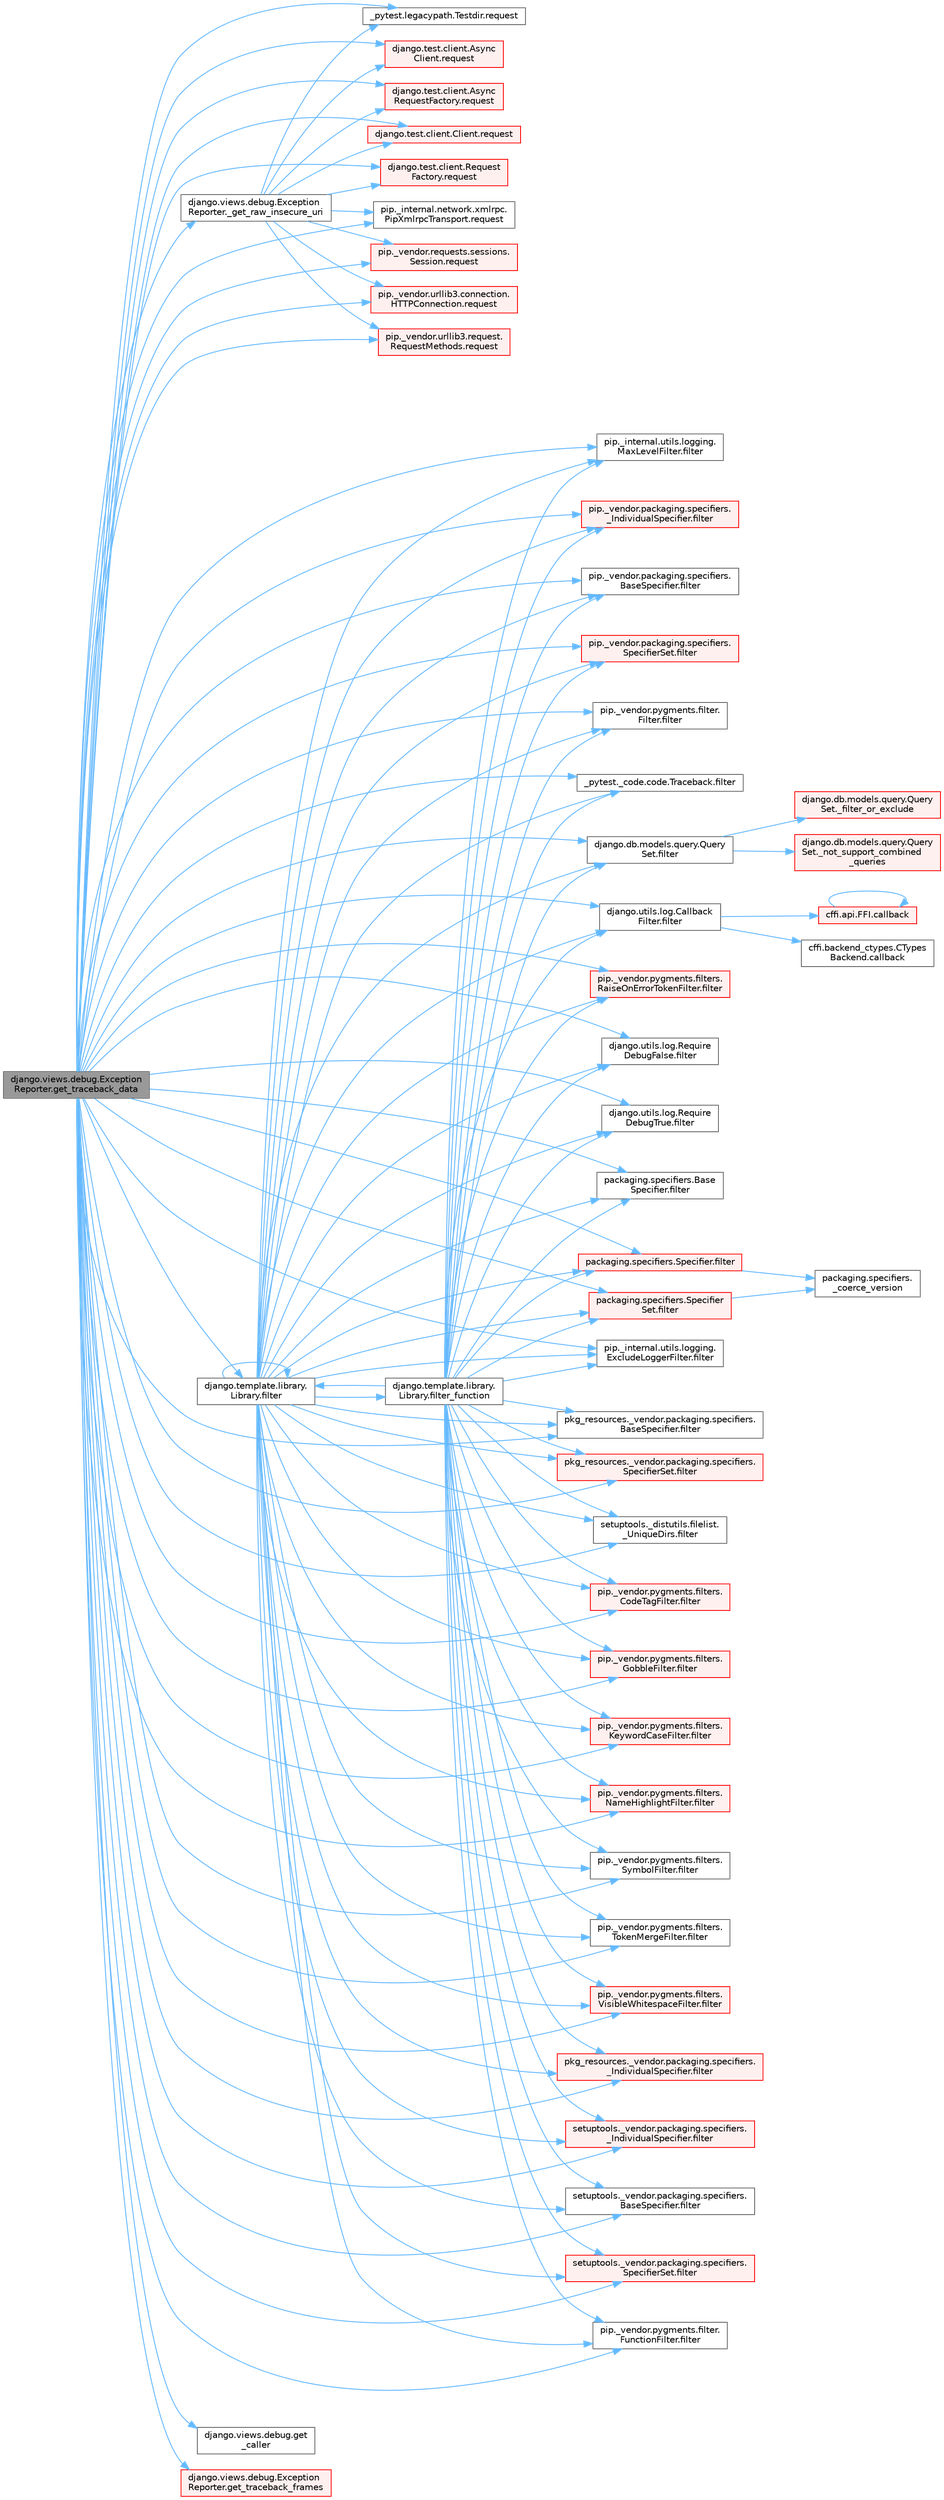digraph "django.views.debug.ExceptionReporter.get_traceback_data"
{
 // LATEX_PDF_SIZE
  bgcolor="transparent";
  edge [fontname=Helvetica,fontsize=10,labelfontname=Helvetica,labelfontsize=10];
  node [fontname=Helvetica,fontsize=10,shape=box,height=0.2,width=0.4];
  rankdir="LR";
  Node1 [id="Node000001",label="django.views.debug.Exception\lReporter.get_traceback_data",height=0.2,width=0.4,color="gray40", fillcolor="grey60", style="filled", fontcolor="black",tooltip=" "];
  Node1 -> Node2 [id="edge1_Node000001_Node000002",color="steelblue1",style="solid",tooltip=" "];
  Node2 [id="Node000002",label="django.views.debug.Exception\lReporter._get_raw_insecure_uri",height=0.2,width=0.4,color="grey40", fillcolor="white", style="filled",URL="$classdjango_1_1views_1_1debug_1_1_exception_reporter.html#a7a7120cc6b92c3e1a0b855e351c30f42",tooltip=" "];
  Node2 -> Node3 [id="edge2_Node000002_Node000003",color="steelblue1",style="solid",tooltip=" "];
  Node3 [id="Node000003",label="_pytest.legacypath.Testdir.request",height=0.2,width=0.4,color="grey40", fillcolor="white", style="filled",URL="$class__pytest_1_1legacypath_1_1_testdir.html#a0e10c900efcd764da85254119e4d64c4",tooltip=" "];
  Node2 -> Node4 [id="edge3_Node000002_Node000004",color="steelblue1",style="solid",tooltip=" "];
  Node4 [id="Node000004",label="django.test.client.Async\lClient.request",height=0.2,width=0.4,color="red", fillcolor="#FFF0F0", style="filled",URL="$classdjango_1_1test_1_1client_1_1_async_client.html#a891cc2f6b81dcf3583bbbde8d21a713a",tooltip=" "];
  Node2 -> Node6 [id="edge4_Node000002_Node000006",color="steelblue1",style="solid",tooltip=" "];
  Node6 [id="Node000006",label="django.test.client.Async\lRequestFactory.request",height=0.2,width=0.4,color="red", fillcolor="#FFF0F0", style="filled",URL="$classdjango_1_1test_1_1client_1_1_async_request_factory.html#aab026845547a4c2d9203b8710b90f6cd",tooltip=" "];
  Node2 -> Node7 [id="edge5_Node000002_Node000007",color="steelblue1",style="solid",tooltip=" "];
  Node7 [id="Node000007",label="django.test.client.Client.request",height=0.2,width=0.4,color="red", fillcolor="#FFF0F0", style="filled",URL="$classdjango_1_1test_1_1client_1_1_client.html#a2f51c5251142ab6503937051936e33fa",tooltip=" "];
  Node2 -> Node470 [id="edge6_Node000002_Node000470",color="steelblue1",style="solid",tooltip=" "];
  Node470 [id="Node000470",label="django.test.client.Request\lFactory.request",height=0.2,width=0.4,color="red", fillcolor="#FFF0F0", style="filled",URL="$classdjango_1_1test_1_1client_1_1_request_factory.html#adae411ab0df6839c5364b647e4dc63ad",tooltip=" "];
  Node2 -> Node471 [id="edge7_Node000002_Node000471",color="steelblue1",style="solid",tooltip=" "];
  Node471 [id="Node000471",label="pip._internal.network.xmlrpc.\lPipXmlrpcTransport.request",height=0.2,width=0.4,color="grey40", fillcolor="white", style="filled",URL="$classpip_1_1__internal_1_1network_1_1xmlrpc_1_1_pip_xmlrpc_transport.html#a91d1ed180fbf8bcc25f6747a72614c5f",tooltip=" "];
  Node2 -> Node472 [id="edge8_Node000002_Node000472",color="steelblue1",style="solid",tooltip=" "];
  Node472 [id="Node000472",label="pip._vendor.requests.sessions.\lSession.request",height=0.2,width=0.4,color="red", fillcolor="#FFF0F0", style="filled",URL="$classpip_1_1__vendor_1_1requests_1_1sessions_1_1_session.html#a3dddfa16e93faa1a1a553936d913482b",tooltip=" "];
  Node2 -> Node988 [id="edge9_Node000002_Node000988",color="steelblue1",style="solid",tooltip=" "];
  Node988 [id="Node000988",label="pip._vendor.urllib3.connection.\lHTTPConnection.request",height=0.2,width=0.4,color="red", fillcolor="#FFF0F0", style="filled",URL="$classpip_1_1__vendor_1_1urllib3_1_1connection_1_1_h_t_t_p_connection.html#a67e552c4d242e4169bdf7319269a417f",tooltip=" "];
  Node2 -> Node990 [id="edge10_Node000002_Node000990",color="steelblue1",style="solid",tooltip=" "];
  Node990 [id="Node000990",label="pip._vendor.urllib3.request.\lRequestMethods.request",height=0.2,width=0.4,color="red", fillcolor="#FFF0F0", style="filled",URL="$classpip_1_1__vendor_1_1urllib3_1_1request_1_1_request_methods.html#a73541f2f0edc7df7413b043e33c69e7f",tooltip=" "];
  Node1 -> Node43 [id="edge11_Node000001_Node000043",color="steelblue1",style="solid",tooltip=" "];
  Node43 [id="Node000043",label="_pytest._code.code.Traceback.filter",height=0.2,width=0.4,color="grey40", fillcolor="white", style="filled",URL="$class__pytest_1_1__code_1_1code_1_1_traceback.html#a55d326907d5380a46c4d3e52f002d33f",tooltip=" "];
  Node1 -> Node44 [id="edge12_Node000001_Node000044",color="steelblue1",style="solid",tooltip=" "];
  Node44 [id="Node000044",label="django.db.models.query.Query\lSet.filter",height=0.2,width=0.4,color="grey40", fillcolor="white", style="filled",URL="$classdjango_1_1db_1_1models_1_1query_1_1_query_set.html#a9c23f79ac5a5310d628b025b5ab7b7c5",tooltip=" "];
  Node44 -> Node45 [id="edge13_Node000044_Node000045",color="steelblue1",style="solid",tooltip=" "];
  Node45 [id="Node000045",label="django.db.models.query.Query\lSet._filter_or_exclude",height=0.2,width=0.4,color="red", fillcolor="#FFF0F0", style="filled",URL="$classdjango_1_1db_1_1models_1_1query_1_1_query_set.html#aaf90830d4e1b2ee4bdf10fb60f08aced",tooltip=" "];
  Node44 -> Node46 [id="edge14_Node000044_Node000046",color="steelblue1",style="solid",tooltip=" "];
  Node46 [id="Node000046",label="django.db.models.query.Query\lSet._not_support_combined\l_queries",height=0.2,width=0.4,color="red", fillcolor="#FFF0F0", style="filled",URL="$classdjango_1_1db_1_1models_1_1query_1_1_query_set.html#aa8310ec206924c94141bef75563958e2",tooltip=" "];
  Node1 -> Node47 [id="edge15_Node000001_Node000047",color="steelblue1",style="solid",tooltip=" "];
  Node47 [id="Node000047",label="django.template.library.\lLibrary.filter",height=0.2,width=0.4,color="grey40", fillcolor="white", style="filled",URL="$classdjango_1_1template_1_1library_1_1_library.html#ac67bb1211ffc0354d5bf33029a58aa43",tooltip=" "];
  Node47 -> Node43 [id="edge16_Node000047_Node000043",color="steelblue1",style="solid",tooltip=" "];
  Node47 -> Node44 [id="edge17_Node000047_Node000044",color="steelblue1",style="solid",tooltip=" "];
  Node47 -> Node47 [id="edge18_Node000047_Node000047",color="steelblue1",style="solid",tooltip=" "];
  Node47 -> Node48 [id="edge19_Node000047_Node000048",color="steelblue1",style="solid",tooltip=" "];
  Node48 [id="Node000048",label="django.utils.log.Callback\lFilter.filter",height=0.2,width=0.4,color="grey40", fillcolor="white", style="filled",URL="$classdjango_1_1utils_1_1log_1_1_callback_filter.html#acd2761b2200a4e66f4bd5b729ac43db2",tooltip=" "];
  Node48 -> Node49 [id="edge20_Node000048_Node000049",color="steelblue1",style="solid",tooltip=" "];
  Node49 [id="Node000049",label="cffi.api.FFI.callback",height=0.2,width=0.4,color="red", fillcolor="#FFF0F0", style="filled",URL="$classcffi_1_1api_1_1_f_f_i.html#a4e791803c5d07525465c8f1caeead188",tooltip=" "];
  Node49 -> Node49 [id="edge21_Node000049_Node000049",color="steelblue1",style="solid",tooltip=" "];
  Node48 -> Node53 [id="edge22_Node000048_Node000053",color="steelblue1",style="solid",tooltip=" "];
  Node53 [id="Node000053",label="cffi.backend_ctypes.CTypes\lBackend.callback",height=0.2,width=0.4,color="grey40", fillcolor="white", style="filled",URL="$classcffi_1_1backend__ctypes_1_1_c_types_backend.html#a6d540075e2cce4715ecc40b863b8dbcc",tooltip=" "];
  Node47 -> Node54 [id="edge23_Node000047_Node000054",color="steelblue1",style="solid",tooltip=" "];
  Node54 [id="Node000054",label="django.utils.log.Require\lDebugFalse.filter",height=0.2,width=0.4,color="grey40", fillcolor="white", style="filled",URL="$classdjango_1_1utils_1_1log_1_1_require_debug_false.html#a42e51835198458e09fb949a7af83bef8",tooltip=" "];
  Node47 -> Node55 [id="edge24_Node000047_Node000055",color="steelblue1",style="solid",tooltip=" "];
  Node55 [id="Node000055",label="django.utils.log.Require\lDebugTrue.filter",height=0.2,width=0.4,color="grey40", fillcolor="white", style="filled",URL="$classdjango_1_1utils_1_1log_1_1_require_debug_true.html#a8e1e027eea730028f70556810076c0e8",tooltip=" "];
  Node47 -> Node56 [id="edge25_Node000047_Node000056",color="steelblue1",style="solid",tooltip=" "];
  Node56 [id="Node000056",label="packaging.specifiers.Base\lSpecifier.filter",height=0.2,width=0.4,color="grey40", fillcolor="white", style="filled",URL="$classpackaging_1_1specifiers_1_1_base_specifier.html#aa87c3c882d19a56dd1f949c4b1bde70d",tooltip=" "];
  Node47 -> Node57 [id="edge26_Node000047_Node000057",color="steelblue1",style="solid",tooltip=" "];
  Node57 [id="Node000057",label="packaging.specifiers.Specifier.filter",height=0.2,width=0.4,color="red", fillcolor="#FFF0F0", style="filled",URL="$classpackaging_1_1specifiers_1_1_specifier.html#a22d9e14c5343d89e742b098b6d7997f7",tooltip=" "];
  Node57 -> Node58 [id="edge27_Node000057_Node000058",color="steelblue1",style="solid",tooltip=" "];
  Node58 [id="Node000058",label="packaging.specifiers.\l_coerce_version",height=0.2,width=0.4,color="grey40", fillcolor="white", style="filled",URL="$namespacepackaging_1_1specifiers.html#a075a73fc9deabd0af51612073a3a44bf",tooltip=" "];
  Node47 -> Node98 [id="edge28_Node000047_Node000098",color="steelblue1",style="solid",tooltip=" "];
  Node98 [id="Node000098",label="packaging.specifiers.Specifier\lSet.filter",height=0.2,width=0.4,color="red", fillcolor="#FFF0F0", style="filled",URL="$classpackaging_1_1specifiers_1_1_specifier_set.html#a65b70b2cc0c5bad34b31461955a36d87",tooltip=" "];
  Node98 -> Node58 [id="edge29_Node000098_Node000058",color="steelblue1",style="solid",tooltip=" "];
  Node47 -> Node129 [id="edge30_Node000047_Node000129",color="steelblue1",style="solid",tooltip=" "];
  Node129 [id="Node000129",label="pip._internal.utils.logging.\lExcludeLoggerFilter.filter",height=0.2,width=0.4,color="grey40", fillcolor="white", style="filled",URL="$classpip_1_1__internal_1_1utils_1_1logging_1_1_exclude_logger_filter.html#a633a3ddcdc0ebbb98edf2f1e0759d22a",tooltip=" "];
  Node47 -> Node130 [id="edge31_Node000047_Node000130",color="steelblue1",style="solid",tooltip=" "];
  Node130 [id="Node000130",label="pip._internal.utils.logging.\lMaxLevelFilter.filter",height=0.2,width=0.4,color="grey40", fillcolor="white", style="filled",URL="$classpip_1_1__internal_1_1utils_1_1logging_1_1_max_level_filter.html#ac46bbe4d91f47ed8f818f64d25ed2085",tooltip=" "];
  Node47 -> Node131 [id="edge32_Node000047_Node000131",color="steelblue1",style="solid",tooltip=" "];
  Node131 [id="Node000131",label="pip._vendor.packaging.specifiers.\l_IndividualSpecifier.filter",height=0.2,width=0.4,color="red", fillcolor="#FFF0F0", style="filled",URL="$classpip_1_1__vendor_1_1packaging_1_1specifiers_1_1___individual_specifier.html#a6203976cfa5ddd6a1f47f8dfe0669fd7",tooltip=" "];
  Node47 -> Node158 [id="edge33_Node000047_Node000158",color="steelblue1",style="solid",tooltip=" "];
  Node158 [id="Node000158",label="pip._vendor.packaging.specifiers.\lBaseSpecifier.filter",height=0.2,width=0.4,color="grey40", fillcolor="white", style="filled",URL="$classpip_1_1__vendor_1_1packaging_1_1specifiers_1_1_base_specifier.html#a1b2ef14b953df0cf1a317ea573d0ea5a",tooltip=" "];
  Node47 -> Node159 [id="edge34_Node000047_Node000159",color="steelblue1",style="solid",tooltip=" "];
  Node159 [id="Node000159",label="pip._vendor.packaging.specifiers.\lSpecifierSet.filter",height=0.2,width=0.4,color="red", fillcolor="#FFF0F0", style="filled",URL="$classpip_1_1__vendor_1_1packaging_1_1specifiers_1_1_specifier_set.html#a3d7a4e9a4cb787385e37d5832bcc0a64",tooltip=" "];
  Node47 -> Node160 [id="edge35_Node000047_Node000160",color="steelblue1",style="solid",tooltip=" "];
  Node160 [id="Node000160",label="pip._vendor.pygments.filter.\lFilter.filter",height=0.2,width=0.4,color="grey40", fillcolor="white", style="filled",URL="$classpip_1_1__vendor_1_1pygments_1_1filter_1_1_filter.html#a970c118f059ea361c8f184fd86c6873d",tooltip=" "];
  Node47 -> Node161 [id="edge36_Node000047_Node000161",color="steelblue1",style="solid",tooltip=" "];
  Node161 [id="Node000161",label="pip._vendor.pygments.filter.\lFunctionFilter.filter",height=0.2,width=0.4,color="grey40", fillcolor="white", style="filled",URL="$classpip_1_1__vendor_1_1pygments_1_1filter_1_1_function_filter.html#a795616d337e49ea853139b0b96d481e7",tooltip=" "];
  Node47 -> Node162 [id="edge37_Node000047_Node000162",color="steelblue1",style="solid",tooltip=" "];
  Node162 [id="Node000162",label="pip._vendor.pygments.filters.\lCodeTagFilter.filter",height=0.2,width=0.4,color="red", fillcolor="#FFF0F0", style="filled",URL="$classpip_1_1__vendor_1_1pygments_1_1filters_1_1_code_tag_filter.html#adc7f44786b4b83da74faa23a154c8843",tooltip=" "];
  Node47 -> Node164 [id="edge38_Node000047_Node000164",color="steelblue1",style="solid",tooltip=" "];
  Node164 [id="Node000164",label="pip._vendor.pygments.filters.\lGobbleFilter.filter",height=0.2,width=0.4,color="red", fillcolor="#FFF0F0", style="filled",URL="$classpip_1_1__vendor_1_1pygments_1_1filters_1_1_gobble_filter.html#a1f8e662bb1794e2924280dc6564ca148",tooltip=" "];
  Node47 -> Node1374 [id="edge39_Node000047_Node001374",color="steelblue1",style="solid",tooltip=" "];
  Node1374 [id="Node001374",label="pip._vendor.pygments.filters.\lKeywordCaseFilter.filter",height=0.2,width=0.4,color="red", fillcolor="#FFF0F0", style="filled",URL="$classpip_1_1__vendor_1_1pygments_1_1filters_1_1_keyword_case_filter.html#a328d29510b49c572e5ded82852d167c8",tooltip=" "];
  Node47 -> Node1377 [id="edge40_Node000047_Node001377",color="steelblue1",style="solid",tooltip=" "];
  Node1377 [id="Node001377",label="pip._vendor.pygments.filters.\lNameHighlightFilter.filter",height=0.2,width=0.4,color="red", fillcolor="#FFF0F0", style="filled",URL="$classpip_1_1__vendor_1_1pygments_1_1filters_1_1_name_highlight_filter.html#ae389da6c924503203acbc80c559b0043",tooltip=" "];
  Node47 -> Node1384 [id="edge41_Node000047_Node001384",color="steelblue1",style="solid",tooltip=" "];
  Node1384 [id="Node001384",label="pip._vendor.pygments.filters.\lRaiseOnErrorTokenFilter.filter",height=0.2,width=0.4,color="red", fillcolor="#FFF0F0", style="filled",URL="$classpip_1_1__vendor_1_1pygments_1_1filters_1_1_raise_on_error_token_filter.html#aacf420bb16c8d3a430b88e78ee35b253",tooltip=" "];
  Node47 -> Node1388 [id="edge42_Node000047_Node001388",color="steelblue1",style="solid",tooltip=" "];
  Node1388 [id="Node001388",label="pip._vendor.pygments.filters.\lSymbolFilter.filter",height=0.2,width=0.4,color="grey40", fillcolor="white", style="filled",URL="$classpip_1_1__vendor_1_1pygments_1_1filters_1_1_symbol_filter.html#a567de8b7e3bc5f0a87712af81fbc70c7",tooltip=" "];
  Node47 -> Node1389 [id="edge43_Node000047_Node001389",color="steelblue1",style="solid",tooltip=" "];
  Node1389 [id="Node001389",label="pip._vendor.pygments.filters.\lTokenMergeFilter.filter",height=0.2,width=0.4,color="grey40", fillcolor="white", style="filled",URL="$classpip_1_1__vendor_1_1pygments_1_1filters_1_1_token_merge_filter.html#ac3fdd8238fb6976d42540cac395a9543",tooltip=" "];
  Node47 -> Node1390 [id="edge44_Node000047_Node001390",color="steelblue1",style="solid",tooltip=" "];
  Node1390 [id="Node001390",label="pip._vendor.pygments.filters.\lVisibleWhitespaceFilter.filter",height=0.2,width=0.4,color="red", fillcolor="#FFF0F0", style="filled",URL="$classpip_1_1__vendor_1_1pygments_1_1filters_1_1_visible_whitespace_filter.html#a9a7227d129dac7d41fe5b50d9fd97b77",tooltip=" "];
  Node47 -> Node1391 [id="edge45_Node000047_Node001391",color="steelblue1",style="solid",tooltip=" "];
  Node1391 [id="Node001391",label="pkg_resources._vendor.packaging.specifiers.\l_IndividualSpecifier.filter",height=0.2,width=0.4,color="red", fillcolor="#FFF0F0", style="filled",URL="$classpkg__resources_1_1__vendor_1_1packaging_1_1specifiers_1_1___individual_specifier.html#ad284c0e05b23f4b6838266492c00fc3e",tooltip=" "];
  Node47 -> Node1392 [id="edge46_Node000047_Node001392",color="steelblue1",style="solid",tooltip=" "];
  Node1392 [id="Node001392",label="pkg_resources._vendor.packaging.specifiers.\lBaseSpecifier.filter",height=0.2,width=0.4,color="grey40", fillcolor="white", style="filled",URL="$classpkg__resources_1_1__vendor_1_1packaging_1_1specifiers_1_1_base_specifier.html#a08f789f03784e5505adfce76a34b64f0",tooltip=" "];
  Node47 -> Node1393 [id="edge47_Node000047_Node001393",color="steelblue1",style="solid",tooltip=" "];
  Node1393 [id="Node001393",label="pkg_resources._vendor.packaging.specifiers.\lSpecifierSet.filter",height=0.2,width=0.4,color="red", fillcolor="#FFF0F0", style="filled",URL="$classpkg__resources_1_1__vendor_1_1packaging_1_1specifiers_1_1_specifier_set.html#a9935b066c65c5b7849bd09a27171e1ba",tooltip=" "];
  Node47 -> Node1394 [id="edge48_Node000047_Node001394",color="steelblue1",style="solid",tooltip=" "];
  Node1394 [id="Node001394",label="setuptools._distutils.filelist.\l_UniqueDirs.filter",height=0.2,width=0.4,color="grey40", fillcolor="white", style="filled",URL="$classsetuptools_1_1__distutils_1_1filelist_1_1___unique_dirs.html#a351fccd2f8d782034811f470cf8e3815",tooltip=" "];
  Node47 -> Node1395 [id="edge49_Node000047_Node001395",color="steelblue1",style="solid",tooltip=" "];
  Node1395 [id="Node001395",label="setuptools._vendor.packaging.specifiers.\l_IndividualSpecifier.filter",height=0.2,width=0.4,color="red", fillcolor="#FFF0F0", style="filled",URL="$classsetuptools_1_1__vendor_1_1packaging_1_1specifiers_1_1___individual_specifier.html#a7f35b396bffe2a5276887eda17fd660b",tooltip=" "];
  Node47 -> Node1396 [id="edge50_Node000047_Node001396",color="steelblue1",style="solid",tooltip=" "];
  Node1396 [id="Node001396",label="setuptools._vendor.packaging.specifiers.\lBaseSpecifier.filter",height=0.2,width=0.4,color="grey40", fillcolor="white", style="filled",URL="$classsetuptools_1_1__vendor_1_1packaging_1_1specifiers_1_1_base_specifier.html#aac733c9425aa10aacb2e457c323feb1d",tooltip=" "];
  Node47 -> Node1397 [id="edge51_Node000047_Node001397",color="steelblue1",style="solid",tooltip=" "];
  Node1397 [id="Node001397",label="setuptools._vendor.packaging.specifiers.\lSpecifierSet.filter",height=0.2,width=0.4,color="red", fillcolor="#FFF0F0", style="filled",URL="$classsetuptools_1_1__vendor_1_1packaging_1_1specifiers_1_1_specifier_set.html#a7aa970c725539aaf9406b260e2ffaa09",tooltip=" "];
  Node47 -> Node4526 [id="edge52_Node000047_Node004526",color="steelblue1",style="solid",tooltip=" "];
  Node4526 [id="Node004526",label="django.template.library.\lLibrary.filter_function",height=0.2,width=0.4,color="grey40", fillcolor="white", style="filled",URL="$classdjango_1_1template_1_1library_1_1_library.html#ac31ca4b9799430f0623aea9d177a04dc",tooltip=" "];
  Node4526 -> Node43 [id="edge53_Node004526_Node000043",color="steelblue1",style="solid",tooltip=" "];
  Node4526 -> Node44 [id="edge54_Node004526_Node000044",color="steelblue1",style="solid",tooltip=" "];
  Node4526 -> Node47 [id="edge55_Node004526_Node000047",color="steelblue1",style="solid",tooltip=" "];
  Node4526 -> Node48 [id="edge56_Node004526_Node000048",color="steelblue1",style="solid",tooltip=" "];
  Node4526 -> Node54 [id="edge57_Node004526_Node000054",color="steelblue1",style="solid",tooltip=" "];
  Node4526 -> Node55 [id="edge58_Node004526_Node000055",color="steelblue1",style="solid",tooltip=" "];
  Node4526 -> Node56 [id="edge59_Node004526_Node000056",color="steelblue1",style="solid",tooltip=" "];
  Node4526 -> Node57 [id="edge60_Node004526_Node000057",color="steelblue1",style="solid",tooltip=" "];
  Node4526 -> Node98 [id="edge61_Node004526_Node000098",color="steelblue1",style="solid",tooltip=" "];
  Node4526 -> Node129 [id="edge62_Node004526_Node000129",color="steelblue1",style="solid",tooltip=" "];
  Node4526 -> Node130 [id="edge63_Node004526_Node000130",color="steelblue1",style="solid",tooltip=" "];
  Node4526 -> Node131 [id="edge64_Node004526_Node000131",color="steelblue1",style="solid",tooltip=" "];
  Node4526 -> Node158 [id="edge65_Node004526_Node000158",color="steelblue1",style="solid",tooltip=" "];
  Node4526 -> Node159 [id="edge66_Node004526_Node000159",color="steelblue1",style="solid",tooltip=" "];
  Node4526 -> Node160 [id="edge67_Node004526_Node000160",color="steelblue1",style="solid",tooltip=" "];
  Node4526 -> Node161 [id="edge68_Node004526_Node000161",color="steelblue1",style="solid",tooltip=" "];
  Node4526 -> Node162 [id="edge69_Node004526_Node000162",color="steelblue1",style="solid",tooltip=" "];
  Node4526 -> Node164 [id="edge70_Node004526_Node000164",color="steelblue1",style="solid",tooltip=" "];
  Node4526 -> Node1374 [id="edge71_Node004526_Node001374",color="steelblue1",style="solid",tooltip=" "];
  Node4526 -> Node1377 [id="edge72_Node004526_Node001377",color="steelblue1",style="solid",tooltip=" "];
  Node4526 -> Node1384 [id="edge73_Node004526_Node001384",color="steelblue1",style="solid",tooltip=" "];
  Node4526 -> Node1388 [id="edge74_Node004526_Node001388",color="steelblue1",style="solid",tooltip=" "];
  Node4526 -> Node1389 [id="edge75_Node004526_Node001389",color="steelblue1",style="solid",tooltip=" "];
  Node4526 -> Node1390 [id="edge76_Node004526_Node001390",color="steelblue1",style="solid",tooltip=" "];
  Node4526 -> Node1391 [id="edge77_Node004526_Node001391",color="steelblue1",style="solid",tooltip=" "];
  Node4526 -> Node1392 [id="edge78_Node004526_Node001392",color="steelblue1",style="solid",tooltip=" "];
  Node4526 -> Node1393 [id="edge79_Node004526_Node001393",color="steelblue1",style="solid",tooltip=" "];
  Node4526 -> Node1394 [id="edge80_Node004526_Node001394",color="steelblue1",style="solid",tooltip=" "];
  Node4526 -> Node1395 [id="edge81_Node004526_Node001395",color="steelblue1",style="solid",tooltip=" "];
  Node4526 -> Node1396 [id="edge82_Node004526_Node001396",color="steelblue1",style="solid",tooltip=" "];
  Node4526 -> Node1397 [id="edge83_Node004526_Node001397",color="steelblue1",style="solid",tooltip=" "];
  Node1 -> Node48 [id="edge84_Node000001_Node000048",color="steelblue1",style="solid",tooltip=" "];
  Node1 -> Node54 [id="edge85_Node000001_Node000054",color="steelblue1",style="solid",tooltip=" "];
  Node1 -> Node55 [id="edge86_Node000001_Node000055",color="steelblue1",style="solid",tooltip=" "];
  Node1 -> Node56 [id="edge87_Node000001_Node000056",color="steelblue1",style="solid",tooltip=" "];
  Node1 -> Node57 [id="edge88_Node000001_Node000057",color="steelblue1",style="solid",tooltip=" "];
  Node1 -> Node98 [id="edge89_Node000001_Node000098",color="steelblue1",style="solid",tooltip=" "];
  Node1 -> Node129 [id="edge90_Node000001_Node000129",color="steelblue1",style="solid",tooltip=" "];
  Node1 -> Node130 [id="edge91_Node000001_Node000130",color="steelblue1",style="solid",tooltip=" "];
  Node1 -> Node131 [id="edge92_Node000001_Node000131",color="steelblue1",style="solid",tooltip=" "];
  Node1 -> Node158 [id="edge93_Node000001_Node000158",color="steelblue1",style="solid",tooltip=" "];
  Node1 -> Node159 [id="edge94_Node000001_Node000159",color="steelblue1",style="solid",tooltip=" "];
  Node1 -> Node160 [id="edge95_Node000001_Node000160",color="steelblue1",style="solid",tooltip=" "];
  Node1 -> Node161 [id="edge96_Node000001_Node000161",color="steelblue1",style="solid",tooltip=" "];
  Node1 -> Node162 [id="edge97_Node000001_Node000162",color="steelblue1",style="solid",tooltip=" "];
  Node1 -> Node164 [id="edge98_Node000001_Node000164",color="steelblue1",style="solid",tooltip=" "];
  Node1 -> Node1374 [id="edge99_Node000001_Node001374",color="steelblue1",style="solid",tooltip=" "];
  Node1 -> Node1377 [id="edge100_Node000001_Node001377",color="steelblue1",style="solid",tooltip=" "];
  Node1 -> Node1384 [id="edge101_Node000001_Node001384",color="steelblue1",style="solid",tooltip=" "];
  Node1 -> Node1388 [id="edge102_Node000001_Node001388",color="steelblue1",style="solid",tooltip=" "];
  Node1 -> Node1389 [id="edge103_Node000001_Node001389",color="steelblue1",style="solid",tooltip=" "];
  Node1 -> Node1390 [id="edge104_Node000001_Node001390",color="steelblue1",style="solid",tooltip=" "];
  Node1 -> Node1391 [id="edge105_Node000001_Node001391",color="steelblue1",style="solid",tooltip=" "];
  Node1 -> Node1392 [id="edge106_Node000001_Node001392",color="steelblue1",style="solid",tooltip=" "];
  Node1 -> Node1393 [id="edge107_Node000001_Node001393",color="steelblue1",style="solid",tooltip=" "];
  Node1 -> Node1394 [id="edge108_Node000001_Node001394",color="steelblue1",style="solid",tooltip=" "];
  Node1 -> Node1395 [id="edge109_Node000001_Node001395",color="steelblue1",style="solid",tooltip=" "];
  Node1 -> Node1396 [id="edge110_Node000001_Node001396",color="steelblue1",style="solid",tooltip=" "];
  Node1 -> Node1397 [id="edge111_Node000001_Node001397",color="steelblue1",style="solid",tooltip=" "];
  Node1 -> Node4527 [id="edge112_Node000001_Node004527",color="steelblue1",style="solid",tooltip=" "];
  Node4527 [id="Node004527",label="django.views.debug.get\l_caller",height=0.2,width=0.4,color="grey40", fillcolor="white", style="filled",URL="$namespacedjango_1_1views_1_1debug.html#a7c2228c4385dcf3c63461fa42b850939",tooltip=" "];
  Node1 -> Node4528 [id="edge113_Node000001_Node004528",color="steelblue1",style="solid",tooltip=" "];
  Node4528 [id="Node004528",label="django.views.debug.Exception\lReporter.get_traceback_frames",height=0.2,width=0.4,color="red", fillcolor="#FFF0F0", style="filled",URL="$classdjango_1_1views_1_1debug_1_1_exception_reporter.html#aaa4ea0f3999b3778eee712ecfc92c106",tooltip=" "];
  Node1 -> Node3 [id="edge114_Node000001_Node000003",color="steelblue1",style="solid",tooltip=" "];
  Node1 -> Node4 [id="edge115_Node000001_Node000004",color="steelblue1",style="solid",tooltip=" "];
  Node1 -> Node6 [id="edge116_Node000001_Node000006",color="steelblue1",style="solid",tooltip=" "];
  Node1 -> Node7 [id="edge117_Node000001_Node000007",color="steelblue1",style="solid",tooltip=" "];
  Node1 -> Node470 [id="edge118_Node000001_Node000470",color="steelblue1",style="solid",tooltip=" "];
  Node1 -> Node471 [id="edge119_Node000001_Node000471",color="steelblue1",style="solid",tooltip=" "];
  Node1 -> Node472 [id="edge120_Node000001_Node000472",color="steelblue1",style="solid",tooltip=" "];
  Node1 -> Node988 [id="edge121_Node000001_Node000988",color="steelblue1",style="solid",tooltip=" "];
  Node1 -> Node990 [id="edge122_Node000001_Node000990",color="steelblue1",style="solid",tooltip=" "];
}
